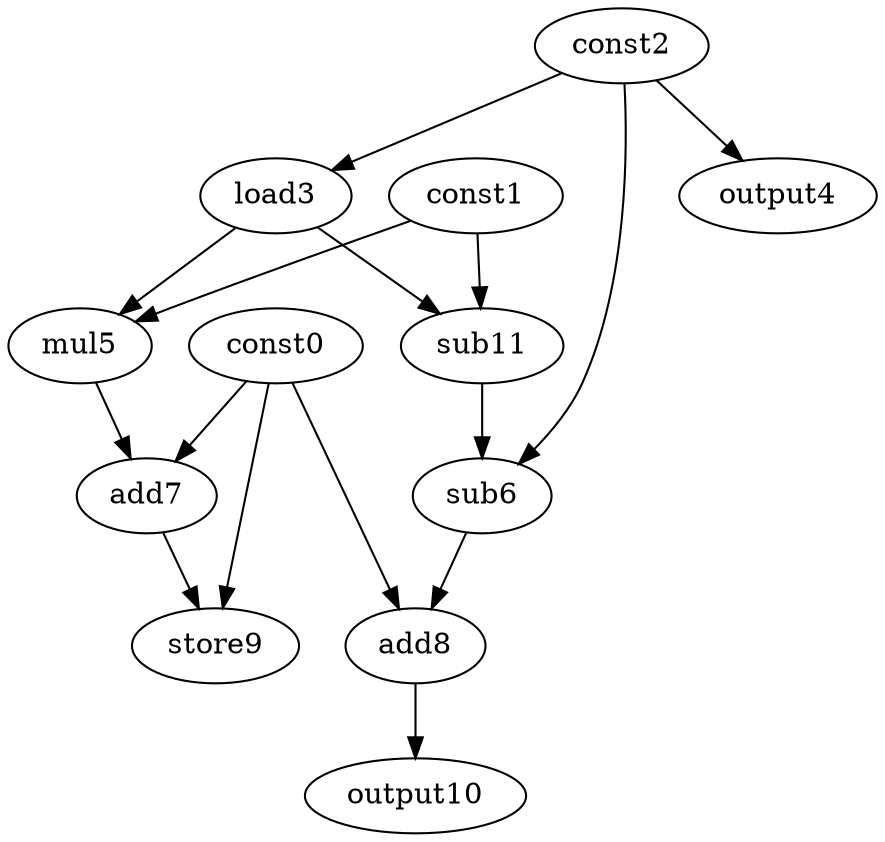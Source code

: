 digraph G { 
const0[opcode=const]; 
const1[opcode=const]; 
const2[opcode=const]; 
load3[opcode=load]; 
output4[opcode=output]; 
mul5[opcode=mul]; 
sub6[opcode=sub]; 
add7[opcode=add]; 
add8[opcode=add]; 
store9[opcode=store]; 
output10[opcode=output]; 
sub11[opcode=sub]; 
const2->load3[operand=0];
const2->output4[operand=0];
const1->mul5[operand=0];
load3->mul5[operand=1];
const1->sub11[operand=0];
load3->sub11[operand=1];
const2->sub6[operand=0];
sub11->sub6[operand=1];
const0->add7[operand=0];
mul5->add7[operand=1];
const0->add8[operand=0];
sub6->add8[operand=1];
add7->store9[operand=0];
const0->store9[operand=1];
add8->output10[operand=0];
}

